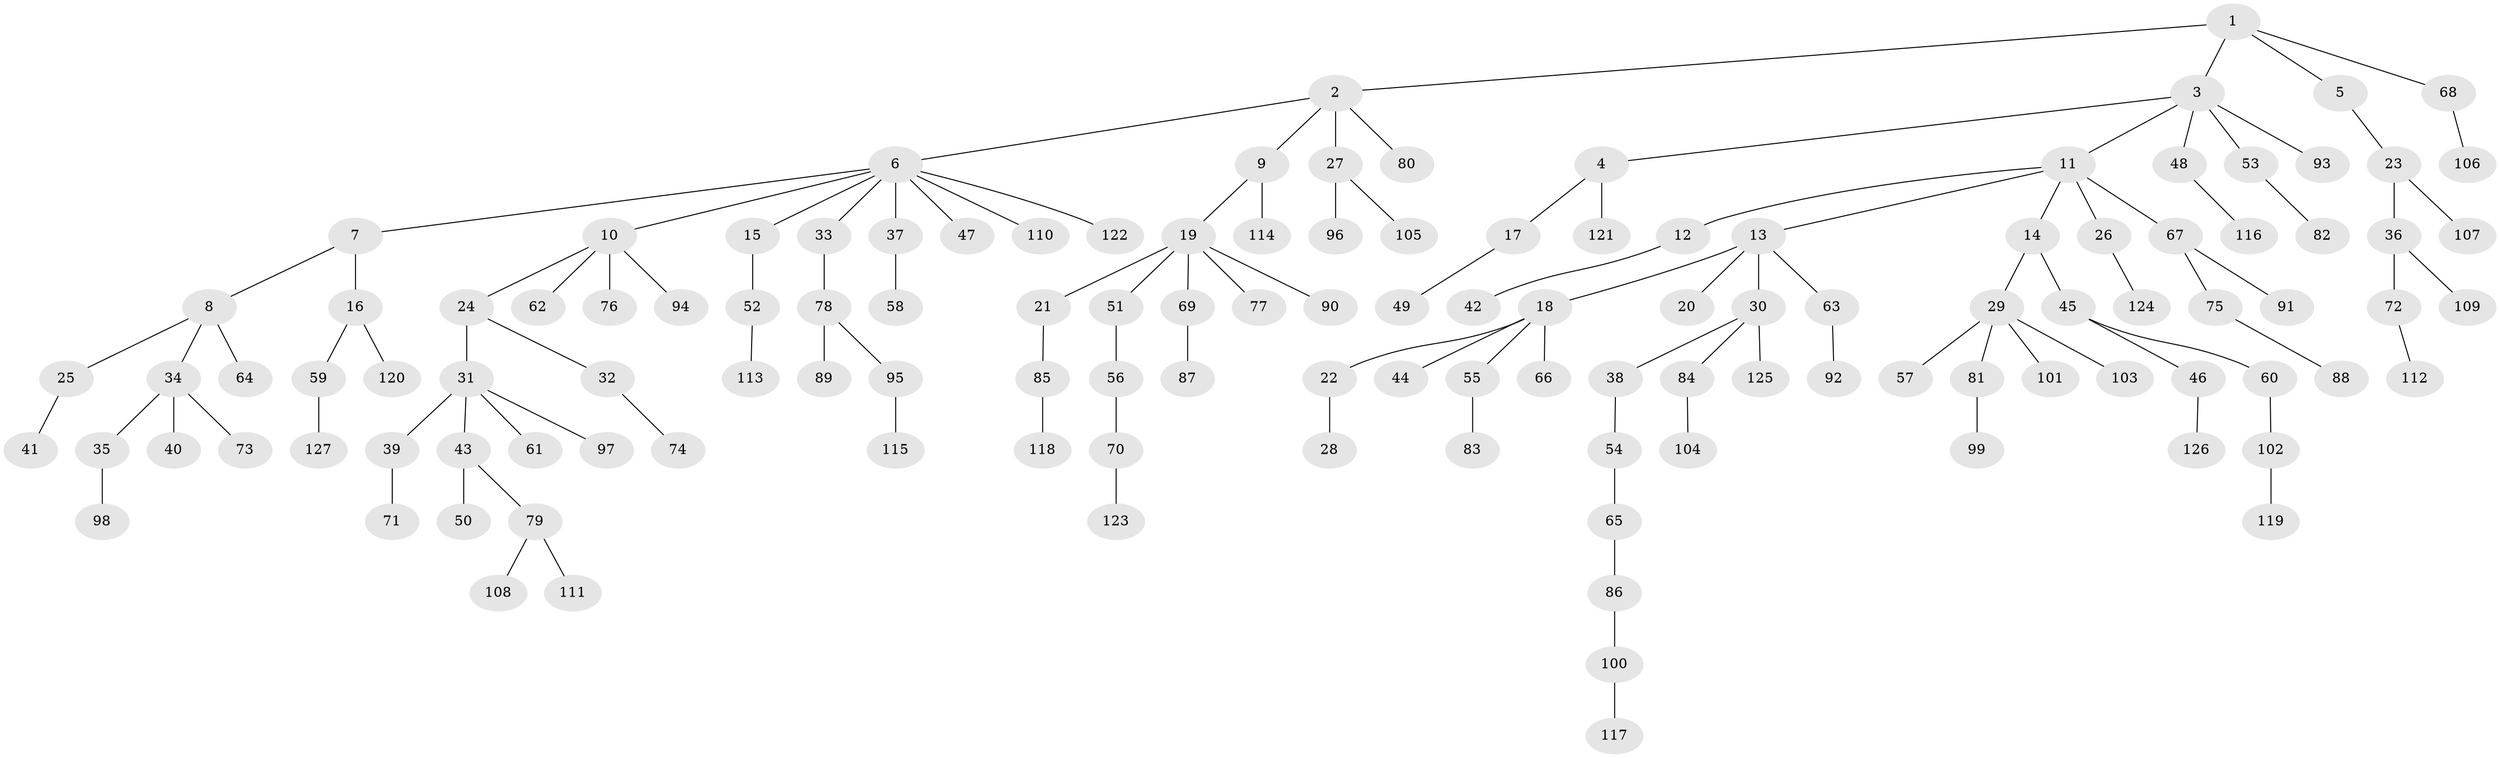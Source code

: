 // coarse degree distribution, {11: 0.011363636363636364, 3: 0.09090909090909091, 2: 0.23863636363636365, 9: 0.011363636363636364, 4: 0.045454545454545456, 6: 0.011363636363636364, 5: 0.022727272727272728, 7: 0.011363636363636364, 1: 0.5568181818181818}
// Generated by graph-tools (version 1.1) at 2025/19/03/04/25 18:19:26]
// undirected, 127 vertices, 126 edges
graph export_dot {
graph [start="1"]
  node [color=gray90,style=filled];
  1;
  2;
  3;
  4;
  5;
  6;
  7;
  8;
  9;
  10;
  11;
  12;
  13;
  14;
  15;
  16;
  17;
  18;
  19;
  20;
  21;
  22;
  23;
  24;
  25;
  26;
  27;
  28;
  29;
  30;
  31;
  32;
  33;
  34;
  35;
  36;
  37;
  38;
  39;
  40;
  41;
  42;
  43;
  44;
  45;
  46;
  47;
  48;
  49;
  50;
  51;
  52;
  53;
  54;
  55;
  56;
  57;
  58;
  59;
  60;
  61;
  62;
  63;
  64;
  65;
  66;
  67;
  68;
  69;
  70;
  71;
  72;
  73;
  74;
  75;
  76;
  77;
  78;
  79;
  80;
  81;
  82;
  83;
  84;
  85;
  86;
  87;
  88;
  89;
  90;
  91;
  92;
  93;
  94;
  95;
  96;
  97;
  98;
  99;
  100;
  101;
  102;
  103;
  104;
  105;
  106;
  107;
  108;
  109;
  110;
  111;
  112;
  113;
  114;
  115;
  116;
  117;
  118;
  119;
  120;
  121;
  122;
  123;
  124;
  125;
  126;
  127;
  1 -- 2;
  1 -- 3;
  1 -- 5;
  1 -- 68;
  2 -- 6;
  2 -- 9;
  2 -- 27;
  2 -- 80;
  3 -- 4;
  3 -- 11;
  3 -- 48;
  3 -- 53;
  3 -- 93;
  4 -- 17;
  4 -- 121;
  5 -- 23;
  6 -- 7;
  6 -- 10;
  6 -- 15;
  6 -- 33;
  6 -- 37;
  6 -- 47;
  6 -- 110;
  6 -- 122;
  7 -- 8;
  7 -- 16;
  8 -- 25;
  8 -- 34;
  8 -- 64;
  9 -- 19;
  9 -- 114;
  10 -- 24;
  10 -- 62;
  10 -- 76;
  10 -- 94;
  11 -- 12;
  11 -- 13;
  11 -- 14;
  11 -- 26;
  11 -- 67;
  12 -- 42;
  13 -- 18;
  13 -- 20;
  13 -- 30;
  13 -- 63;
  14 -- 29;
  14 -- 45;
  15 -- 52;
  16 -- 59;
  16 -- 120;
  17 -- 49;
  18 -- 22;
  18 -- 44;
  18 -- 55;
  18 -- 66;
  19 -- 21;
  19 -- 51;
  19 -- 69;
  19 -- 77;
  19 -- 90;
  21 -- 85;
  22 -- 28;
  23 -- 36;
  23 -- 107;
  24 -- 31;
  24 -- 32;
  25 -- 41;
  26 -- 124;
  27 -- 96;
  27 -- 105;
  29 -- 57;
  29 -- 81;
  29 -- 101;
  29 -- 103;
  30 -- 38;
  30 -- 84;
  30 -- 125;
  31 -- 39;
  31 -- 43;
  31 -- 61;
  31 -- 97;
  32 -- 74;
  33 -- 78;
  34 -- 35;
  34 -- 40;
  34 -- 73;
  35 -- 98;
  36 -- 72;
  36 -- 109;
  37 -- 58;
  38 -- 54;
  39 -- 71;
  43 -- 50;
  43 -- 79;
  45 -- 46;
  45 -- 60;
  46 -- 126;
  48 -- 116;
  51 -- 56;
  52 -- 113;
  53 -- 82;
  54 -- 65;
  55 -- 83;
  56 -- 70;
  59 -- 127;
  60 -- 102;
  63 -- 92;
  65 -- 86;
  67 -- 75;
  67 -- 91;
  68 -- 106;
  69 -- 87;
  70 -- 123;
  72 -- 112;
  75 -- 88;
  78 -- 89;
  78 -- 95;
  79 -- 108;
  79 -- 111;
  81 -- 99;
  84 -- 104;
  85 -- 118;
  86 -- 100;
  95 -- 115;
  100 -- 117;
  102 -- 119;
}
